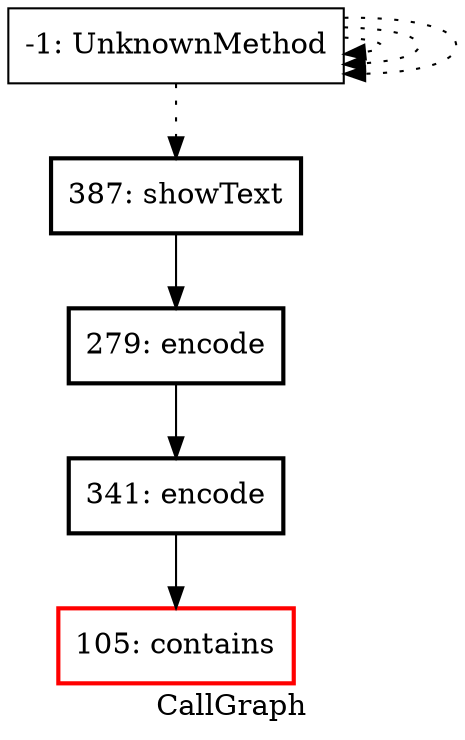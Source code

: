 digraph "CallGraph" {
    label="CallGraph";
node [shape=box];
"105: contains" [color=red] [style=bold]
"387: showText" [style=bold]
"279: encode" [style=bold]
"341: encode" [style=bold]
"-1: UnknownMethod"->"-1: UnknownMethod" [style=dotted];

"-1: UnknownMethod"->"-1: UnknownMethod" [style=dotted];

"-1: UnknownMethod"->"-1: UnknownMethod" [style=dotted];

"-1: UnknownMethod"->"387: showText" [style=dotted];

"387: showText"->"279: encode";

"279: encode"->"341: encode";

"341: encode"->"105: contains";

}
